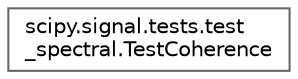 digraph "Graphical Class Hierarchy"
{
 // LATEX_PDF_SIZE
  bgcolor="transparent";
  edge [fontname=Helvetica,fontsize=10,labelfontname=Helvetica,labelfontsize=10];
  node [fontname=Helvetica,fontsize=10,shape=box,height=0.2,width=0.4];
  rankdir="LR";
  Node0 [id="Node000000",label="scipy.signal.tests.test\l_spectral.TestCoherence",height=0.2,width=0.4,color="grey40", fillcolor="white", style="filled",URL="$df/dba/classscipy_1_1signal_1_1tests_1_1test__spectral_1_1TestCoherence.html",tooltip=" "];
}
